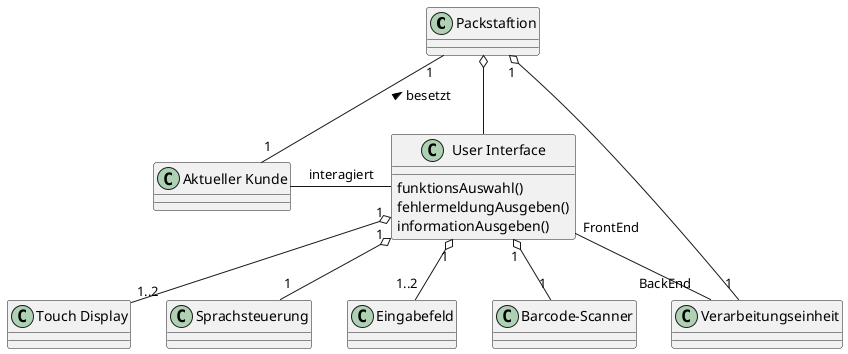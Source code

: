 {
  "sha1": "1y5zc82rpi2hnhmtanrcyqk0rpzh7pu",
  "insertion": {
    "when": "2024-05-30T20:48:19.842Z",
    "url": "https://github.com/plantuml/plantuml/issues/368",
    "user": "plantuml@gmail.com"
  }
}
@startuml
class "Packstaftion" as PackSt
class "Aktueller Kunde" as Kd
class "User Interface" as UI {
funktionsAuswahl()
fehlermeldungAusgeben()
informationAusgeben()
}
'Darstellen VerEinh nutzt Fehlermeldungsmethode von UI'
class "Touch Display" as TouchDisp
class "Sprachsteuerung" as SprStrg
class "Eingabefeld" as EingFld
class "Barcode-Scanner" as BCScan
class "Verarbeitungseinheit" as VerEinh

PackSt "1" -- "1" Kd : besetzt <
PackSt o-- UI
PackSt "1" o-- "1" VerEinh

UI "1" o-- "1..2" TouchDisp
UI "1" o-- "1" SprStrg
UI "1" o-- "1..2" EingFld
UI "1" o-- "1" BCScan

Kd - UI: interagiert
UI "FrontEnd" -- "BackEnd" VerEinh
@enduml
